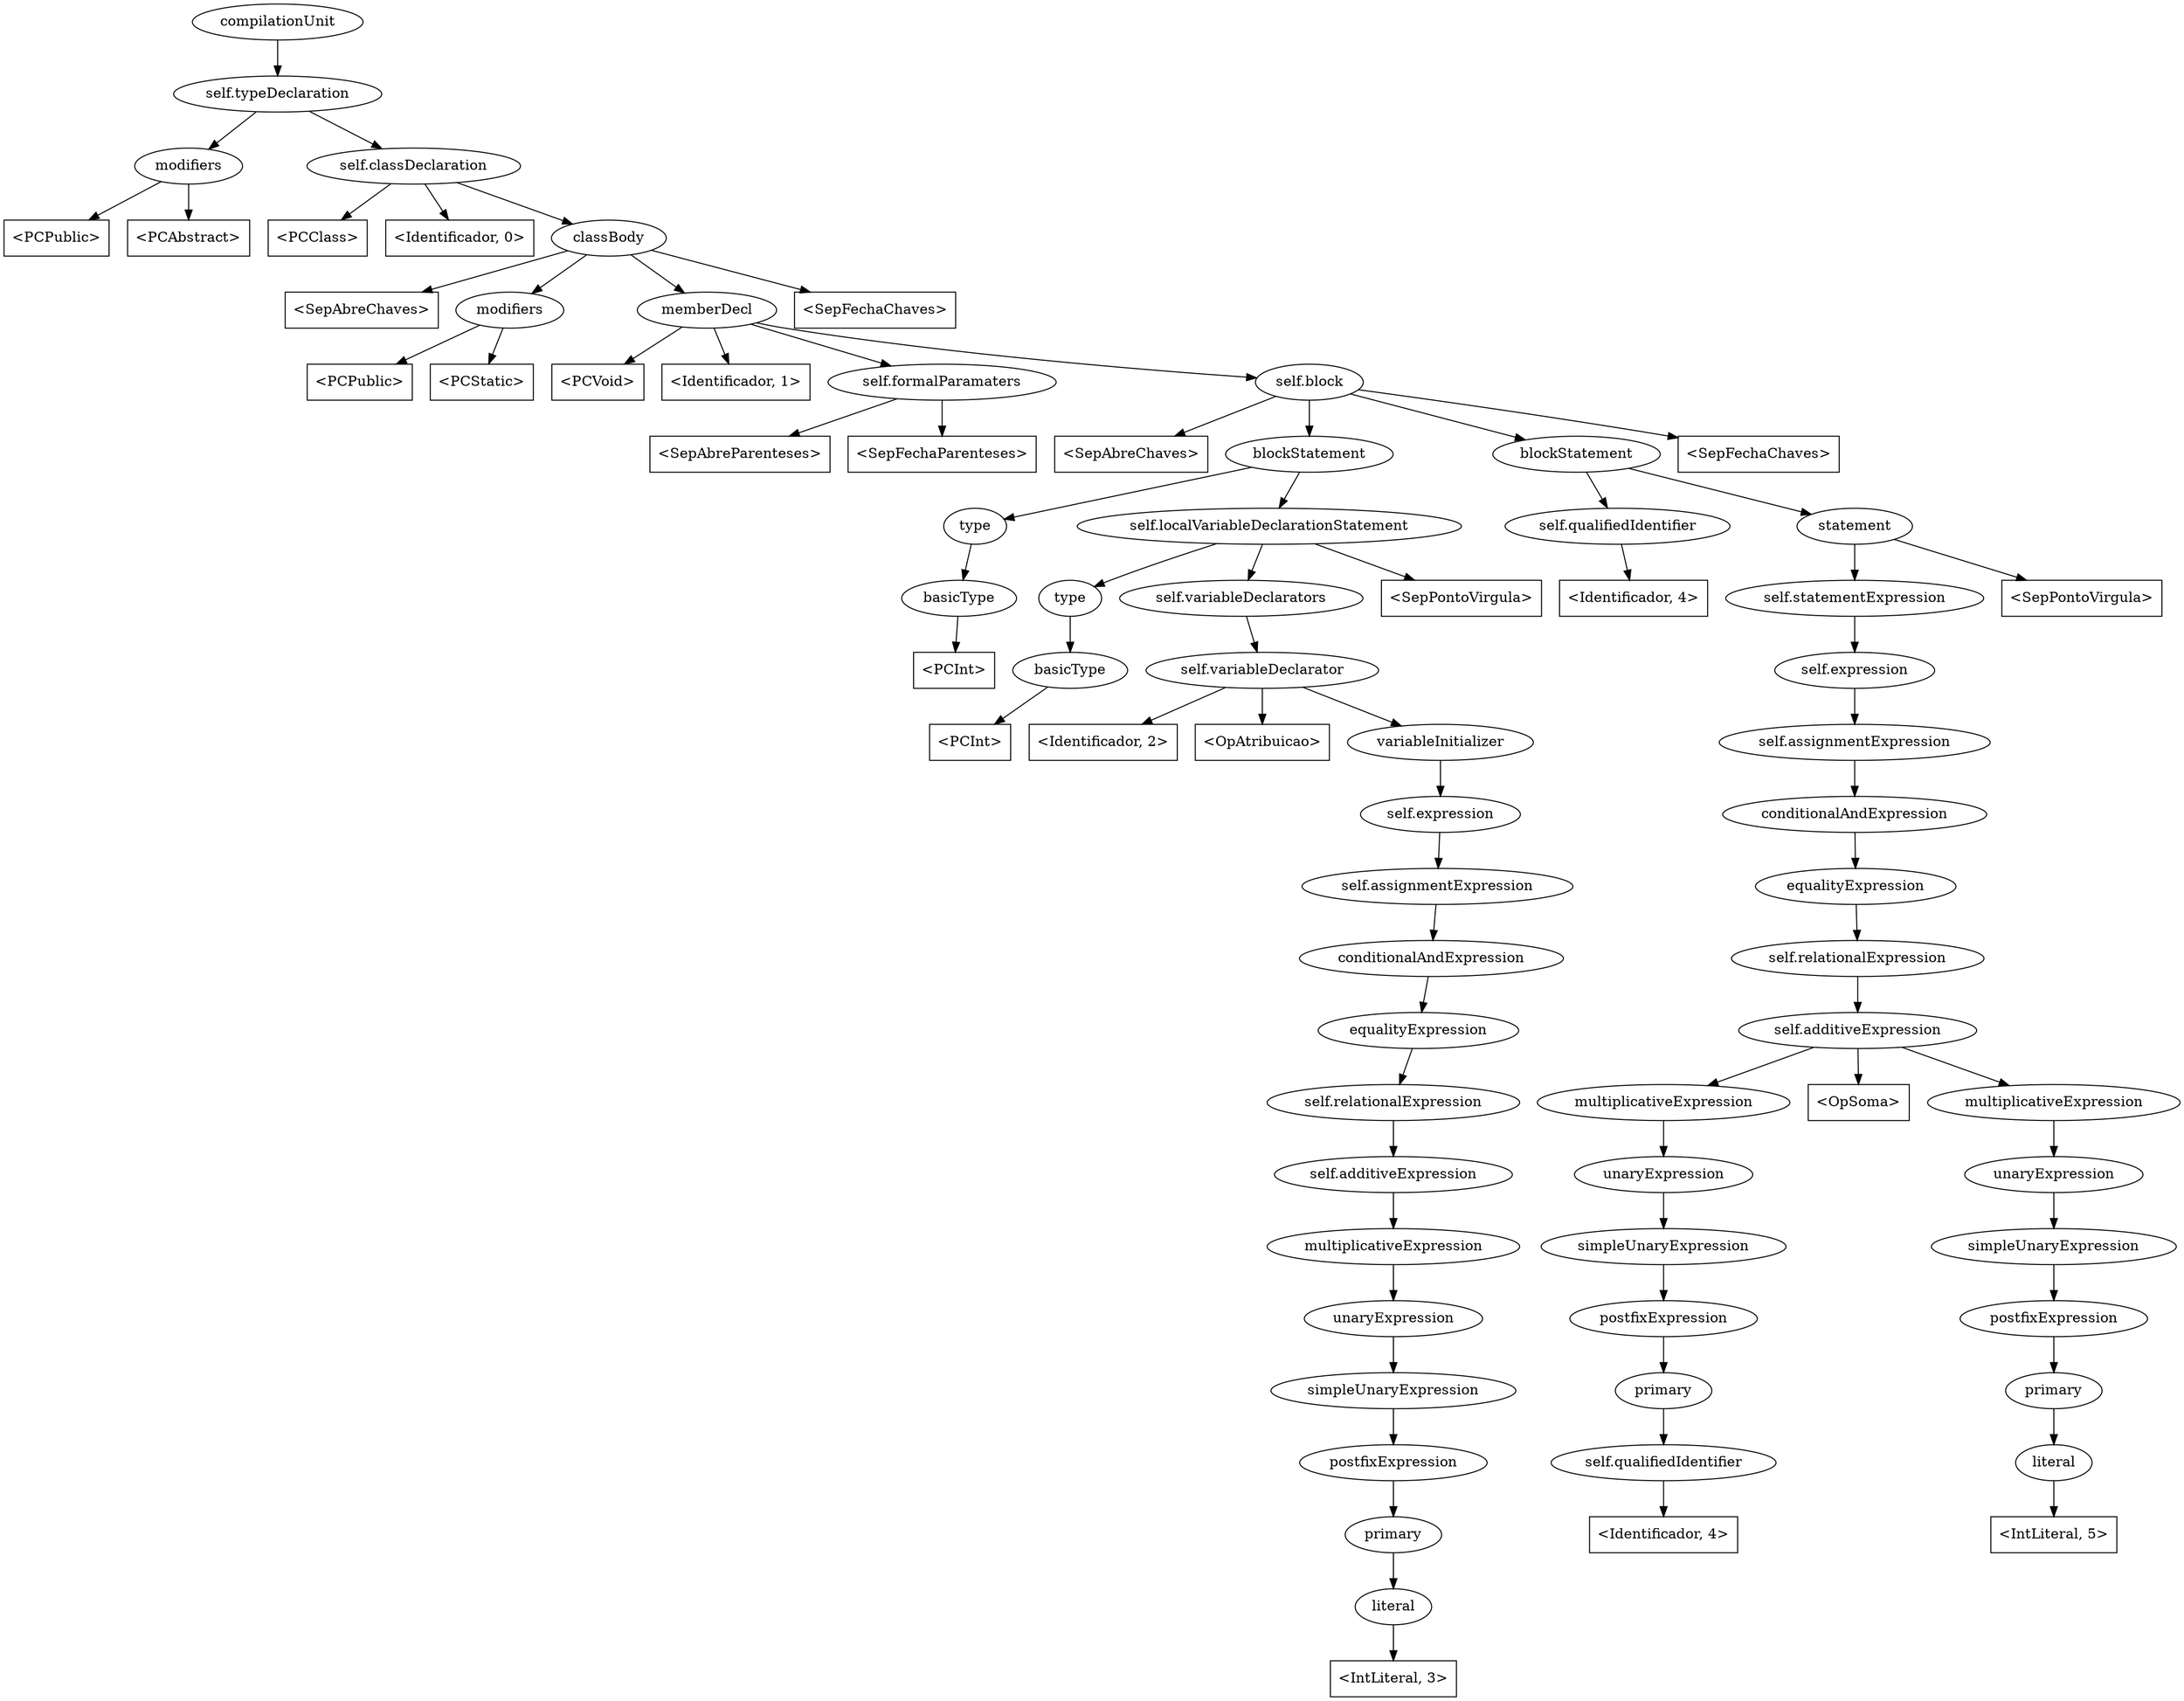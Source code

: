 digraph {

	0 [label="compilationUnit"]
	1 [label="self.typeDeclaration"]
	2 [label="modifiers"]
	3 [label="<PCPublic>" shape=rectangle]
	4 [label="<PCAbstract>" shape=rectangle]
	5 [label="self.classDeclaration"]
	6 [label="<PCClass>" shape=rectangle]
	7 [label="<Identificador, 0>" shape=rectangle]
	8 [label="classBody"]
	9 [label="<SepAbreChaves>" shape=rectangle]
	10 [label="modifiers"]
	11 [label="<PCPublic>" shape=rectangle]
	12 [label="<PCStatic>" shape=rectangle]
	13 [label="memberDecl"]
	14 [label="<PCVoid>" shape=rectangle]
	15 [label="<Identificador, 1>" shape=rectangle]
	16 [label="self.formalParamaters"]
	17 [label="<SepAbreParenteses>" shape=rectangle]
	18 [label="<SepFechaParenteses>" shape=rectangle]
	19 [label="self.block"]
	20 [label="<SepAbreChaves>" shape=rectangle]
	21 [label="blockStatement"]
	22 [label="type"]
	23 [label="basicType"]
	24 [label="<PCInt>" shape=rectangle]
	25 [label="self.localVariableDeclarationStatement"]
	26 [label="type"]
	27 [label="basicType"]
	28 [label="<PCInt>" shape=rectangle]
	29 [label="self.variableDeclarators"]
	30 [label="self.variableDeclarator"]
	31 [label="<Identificador, 2>" shape=rectangle]
	32 [label="<OpAtribuicao>" shape=rectangle]
	33 [label="variableInitializer"]
	34 [label="self.expression"]
	35 [label="self.assignmentExpression"]
	36 [label="conditionalAndExpression"]
	37 [label="equalityExpression"]
	38 [label="self.relationalExpression"]
	39 [label="self.additiveExpression"]
	40 [label="multiplicativeExpression"]
	41 [label="unaryExpression"]
	42 [label="simpleUnaryExpression"]
	43 [label="postfixExpression"]
	44 [label="primary"]
	45 [label="literal"]
	46 [label="<IntLiteral, 3>" shape=rectangle]
	47 [label="<SepPontoVirgula>" shape=rectangle]
	48 [label="blockStatement"]
	49 [label="self.qualifiedIdentifier"]
	50 [label="<Identificador, 4>" shape=rectangle]
	51 [label="statement"]
	52 [label="self.statementExpression"]
	53 [label="self.expression"]
	54 [label="self.assignmentExpression"]
	55 [label="conditionalAndExpression"]
	56 [label="equalityExpression"]
	57 [label="self.relationalExpression"]
	58 [label="self.additiveExpression"]
	59 [label="multiplicativeExpression"]
	60 [label="unaryExpression"]
	61 [label="simpleUnaryExpression"]
	62 [label="postfixExpression"]
	63 [label="primary"]
	64 [label="self.qualifiedIdentifier"]
	65 [label="<Identificador, 4>" shape=rectangle]
	66 [label="<OpSoma>" shape=rectangle]
	67 [label="multiplicativeExpression"]
	68 [label="unaryExpression"]
	69 [label="simpleUnaryExpression"]
	70 [label="postfixExpression"]
	71 [label="primary"]
	72 [label="literal"]
	73 [label="<IntLiteral, 5>" shape=rectangle]
	74 [label="<SepPontoVirgula>" shape=rectangle]
	75 [label="<SepFechaChaves>" shape=rectangle]
	76 [label="<SepFechaChaves>" shape=rectangle]

	0 -> 1
	1 -> 2
	2 -> 3
	2 -> 4
	1 -> 5
	5 -> 6
	5 -> 7
	5 -> 8
	8 -> 9
	8 -> 10
	10 -> 11
	10 -> 12
	8 -> 13
	13 -> 14
	13 -> 15
	13 -> 16
	16 -> 17
	16 -> 18
	13 -> 19
	19 -> 20
	19 -> 21
	21 -> 22
	22 -> 23
	23 -> 24
	21 -> 25
	25 -> 26
	26 -> 27
	27 -> 28
	25 -> 29
	29 -> 30
	30 -> 31
	30 -> 32
	30 -> 33
	33 -> 34
	34 -> 35
	35 -> 36
	36 -> 37
	37 -> 38
	38 -> 39
	39 -> 40
	40 -> 41
	41 -> 42
	42 -> 43
	43 -> 44
	44 -> 45
	45 -> 46
	25 -> 47
	19 -> 48
	48 -> 49
	49 -> 50
	48 -> 51
	51 -> 52
	52 -> 53
	53 -> 54
	54 -> 55
	55 -> 56
	56 -> 57
	57 -> 58
	58 -> 59
	59 -> 60
	60 -> 61
	61 -> 62
	62 -> 63
	63 -> 64
	64 -> 65
	58 -> 66
	58 -> 67
	67 -> 68
	68 -> 69
	69 -> 70
	70 -> 71
	71 -> 72
	72 -> 73
	51 -> 74
	19 -> 75
	8 -> 76

}